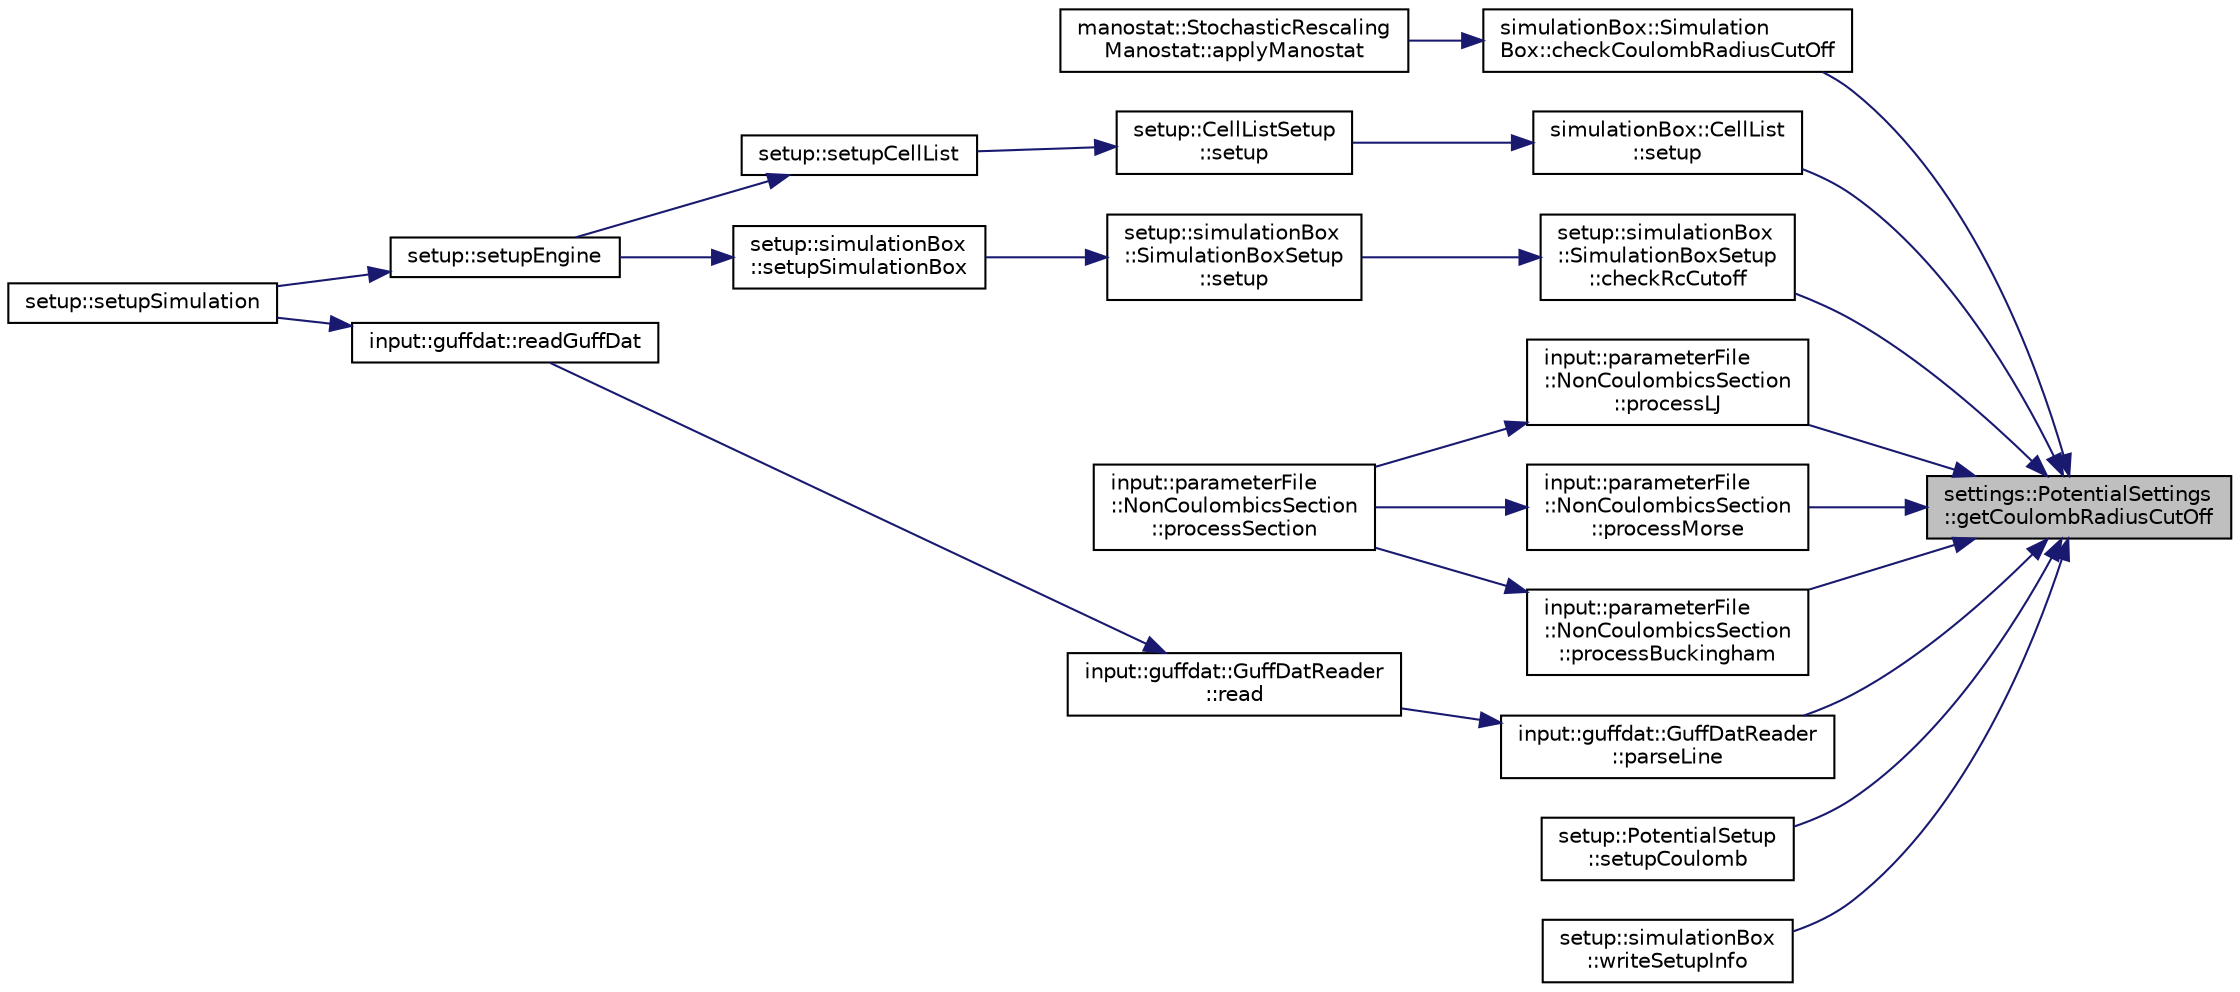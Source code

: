 digraph "settings::PotentialSettings::getCoulombRadiusCutOff"
{
 // LATEX_PDF_SIZE
  edge [fontname="Helvetica",fontsize="10",labelfontname="Helvetica",labelfontsize="10"];
  node [fontname="Helvetica",fontsize="10",shape=record];
  rankdir="RL";
  Node1 [label="settings::PotentialSettings\l::getCoulombRadiusCutOff",height=0.2,width=0.4,color="black", fillcolor="grey75", style="filled", fontcolor="black",tooltip=" "];
  Node1 -> Node2 [dir="back",color="midnightblue",fontsize="10",style="solid",fontname="Helvetica"];
  Node2 [label="simulationBox::Simulation\lBox::checkCoulombRadiusCutOff",height=0.2,width=0.4,color="black", fillcolor="white", style="filled",URL="$classsimulationBox_1_1SimulationBox.html#a19a9ca4264cdec4c6c6a219f35db5f0a",tooltip="checks if the coulomb radius cut off is smaller than half of the minimal box dimension"];
  Node2 -> Node3 [dir="back",color="midnightblue",fontsize="10",style="solid",fontname="Helvetica"];
  Node3 [label="manostat::StochasticRescaling\lManostat::applyManostat",height=0.2,width=0.4,color="black", fillcolor="white", style="filled",URL="$classmanostat_1_1StochasticRescalingManostat.html#a3cb62a6015c81459038cfcd2c8991aff",tooltip="apply Stochastic Rescaling manostat for NPT ensemble"];
  Node1 -> Node4 [dir="back",color="midnightblue",fontsize="10",style="solid",fontname="Helvetica"];
  Node4 [label="setup::simulationBox\l::SimulationBoxSetup\l::checkRcCutoff",height=0.2,width=0.4,color="black", fillcolor="white", style="filled",URL="$classsetup_1_1simulationBox_1_1SimulationBoxSetup.html#a2c13e1f811150f3a454a98cea1c6005a",tooltip="Checks if the cutoff radius is larger than half of the minimal box dimension."];
  Node4 -> Node5 [dir="back",color="midnightblue",fontsize="10",style="solid",fontname="Helvetica"];
  Node5 [label="setup::simulationBox\l::SimulationBoxSetup\l::setup",height=0.2,width=0.4,color="black", fillcolor="white", style="filled",URL="$classsetup_1_1simulationBox_1_1SimulationBoxSetup.html#a948550ca78296bf6fb5694bdaf95afdf",tooltip="setup simulation box"];
  Node5 -> Node6 [dir="back",color="midnightblue",fontsize="10",style="solid",fontname="Helvetica"];
  Node6 [label="setup::simulationBox\l::setupSimulationBox",height=0.2,width=0.4,color="black", fillcolor="white", style="filled",URL="$namespacesetup_1_1simulationBox.html#a2cb3fb489992e090325f4af5c42917c2",tooltip="wrapper to create SetupSimulationBox object and call setup"];
  Node6 -> Node7 [dir="back",color="midnightblue",fontsize="10",style="solid",fontname="Helvetica"];
  Node7 [label="setup::setupEngine",height=0.2,width=0.4,color="black", fillcolor="white", style="filled",URL="$namespacesetup.html#aa83171046bbca205b3db6e0cd2dbc4e1",tooltip="setup the engine"];
  Node7 -> Node8 [dir="back",color="midnightblue",fontsize="10",style="solid",fontname="Helvetica"];
  Node8 [label="setup::setupSimulation",height=0.2,width=0.4,color="black", fillcolor="white", style="filled",URL="$namespacesetup.html#a1c000cdfa46aed7d8018017635915ae1",tooltip="setup the engine"];
  Node1 -> Node9 [dir="back",color="midnightblue",fontsize="10",style="solid",fontname="Helvetica"];
  Node9 [label="input::guffdat::GuffDatReader\l::parseLine",height=0.2,width=0.4,color="black", fillcolor="white", style="filled",URL="$classinput_1_1guffdat_1_1GuffDatReader.html#ad1a157aff3d8ee0e3e05cb454dd65c6d",tooltip="parses a line from the guff.dat file"];
  Node9 -> Node10 [dir="back",color="midnightblue",fontsize="10",style="solid",fontname="Helvetica"];
  Node10 [label="input::guffdat::GuffDatReader\l::read",height=0.2,width=0.4,color="black", fillcolor="white", style="filled",URL="$classinput_1_1guffdat_1_1GuffDatReader.html#a1f1709235a0b4dfd239885d5d5794dc9",tooltip="reads the guff.dat file"];
  Node10 -> Node11 [dir="back",color="midnightblue",fontsize="10",style="solid",fontname="Helvetica"];
  Node11 [label="input::guffdat::readGuffDat",height=0.2,width=0.4,color="black", fillcolor="white", style="filled",URL="$namespaceinput_1_1guffdat.html#af8b225a9b29e9cacbb064b1d6c37a5b0",tooltip="Construct a new Guff Dat Reader:: Guff Dat Reader object."];
  Node11 -> Node8 [dir="back",color="midnightblue",fontsize="10",style="solid",fontname="Helvetica"];
  Node1 -> Node12 [dir="back",color="midnightblue",fontsize="10",style="solid",fontname="Helvetica"];
  Node12 [label="input::parameterFile\l::NonCoulombicsSection\l::processBuckingham",height=0.2,width=0.4,color="black", fillcolor="white", style="filled",URL="$classinput_1_1parameterFile_1_1NonCoulombicsSection.html#a430d830b5dcb134d4f3834af2c55fe49",tooltip="processes the buckingham nonCoulombics section of the parameter file and adds the buckingham pair to ..."];
  Node12 -> Node13 [dir="back",color="midnightblue",fontsize="10",style="solid",fontname="Helvetica"];
  Node13 [label="input::parameterFile\l::NonCoulombicsSection\l::processSection",height=0.2,width=0.4,color="black", fillcolor="white", style="filled",URL="$classinput_1_1parameterFile_1_1NonCoulombicsSection.html#aa5f8d754a6be93755ec39f1c27700692",tooltip="determines which nonCoulombic type is processed"];
  Node1 -> Node14 [dir="back",color="midnightblue",fontsize="10",style="solid",fontname="Helvetica"];
  Node14 [label="input::parameterFile\l::NonCoulombicsSection\l::processLJ",height=0.2,width=0.4,color="black", fillcolor="white", style="filled",URL="$classinput_1_1parameterFile_1_1NonCoulombicsSection.html#aee75d323df0293d946ae08259709257e",tooltip="processes the LJ nonCoulombics section of the parameter file and adds the LJ pair to the nonCoulombic..."];
  Node14 -> Node13 [dir="back",color="midnightblue",fontsize="10",style="solid",fontname="Helvetica"];
  Node1 -> Node15 [dir="back",color="midnightblue",fontsize="10",style="solid",fontname="Helvetica"];
  Node15 [label="input::parameterFile\l::NonCoulombicsSection\l::processMorse",height=0.2,width=0.4,color="black", fillcolor="white", style="filled",URL="$classinput_1_1parameterFile_1_1NonCoulombicsSection.html#a439460adb2e9e9ab0084e84ef9c7cbcb",tooltip="processes the morse nonCoulombics section of the parameter file and adds the morse pair to the nonCou..."];
  Node15 -> Node13 [dir="back",color="midnightblue",fontsize="10",style="solid",fontname="Helvetica"];
  Node1 -> Node16 [dir="back",color="midnightblue",fontsize="10",style="solid",fontname="Helvetica"];
  Node16 [label="simulationBox::CellList\l::setup",height=0.2,width=0.4,color="black", fillcolor="white", style="filled",URL="$classsimulationBox_1_1CellList.html#ab5c0aaca8f0e485395301ce74854be16",tooltip="setup cell list"];
  Node16 -> Node17 [dir="back",color="midnightblue",fontsize="10",style="solid",fontname="Helvetica"];
  Node17 [label="setup::CellListSetup\l::setup",height=0.2,width=0.4,color="black", fillcolor="white", style="filled",URL="$classsetup_1_1CellListSetup.html#a81225ba9cd7f1c179ab028cfb510bab7",tooltip="setup cell list"];
  Node17 -> Node18 [dir="back",color="midnightblue",fontsize="10",style="solid",fontname="Helvetica"];
  Node18 [label="setup::setupCellList",height=0.2,width=0.4,color="black", fillcolor="white", style="filled",URL="$namespacesetup.html#a11baf0cd33387ec30eef3215eee83d4f",tooltip="wrapper to build SetupCellList object and call setup"];
  Node18 -> Node7 [dir="back",color="midnightblue",fontsize="10",style="solid",fontname="Helvetica"];
  Node1 -> Node19 [dir="back",color="midnightblue",fontsize="10",style="solid",fontname="Helvetica"];
  Node19 [label="setup::PotentialSetup\l::setupCoulomb",height=0.2,width=0.4,color="black", fillcolor="white", style="filled",URL="$classsetup_1_1PotentialSetup.html#ac57b8fb7430e72d3ac258923b0a7391d",tooltip="sets coulomb potential type"];
  Node1 -> Node20 [dir="back",color="midnightblue",fontsize="10",style="solid",fontname="Helvetica"];
  Node20 [label="setup::simulationBox\l::writeSetupInfo",height=0.2,width=0.4,color="black", fillcolor="white", style="filled",URL="$namespacesetup_1_1simulationBox.html#a2cdf87876b41fd86a06ffccd038dd28a",tooltip="write setup info to log file"];
}
